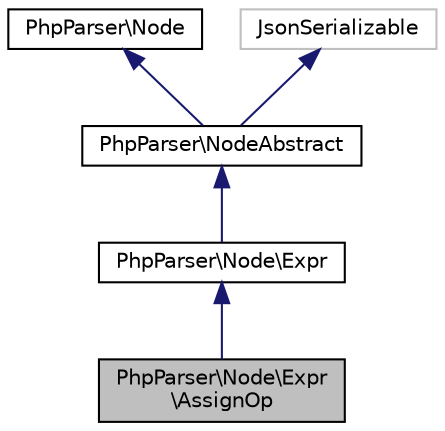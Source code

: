 digraph "PhpParser\Node\Expr\AssignOp"
{
  edge [fontname="Helvetica",fontsize="10",labelfontname="Helvetica",labelfontsize="10"];
  node [fontname="Helvetica",fontsize="10",shape=record];
  Node18 [label="PhpParser\\Node\\Expr\l\\AssignOp",height=0.2,width=0.4,color="black", fillcolor="grey75", style="filled", fontcolor="black"];
  Node19 -> Node18 [dir="back",color="midnightblue",fontsize="10",style="solid",fontname="Helvetica"];
  Node19 [label="PhpParser\\Node\\Expr",height=0.2,width=0.4,color="black", fillcolor="white", style="filled",URL="$classPhpParser_1_1Node_1_1Expr.html"];
  Node20 -> Node19 [dir="back",color="midnightblue",fontsize="10",style="solid",fontname="Helvetica"];
  Node20 [label="PhpParser\\NodeAbstract",height=0.2,width=0.4,color="black", fillcolor="white", style="filled",URL="$classPhpParser_1_1NodeAbstract.html"];
  Node21 -> Node20 [dir="back",color="midnightblue",fontsize="10",style="solid",fontname="Helvetica"];
  Node21 [label="PhpParser\\Node",height=0.2,width=0.4,color="black", fillcolor="white", style="filled",URL="$interfacePhpParser_1_1Node.html"];
  Node22 -> Node20 [dir="back",color="midnightblue",fontsize="10",style="solid",fontname="Helvetica"];
  Node22 [label="JsonSerializable",height=0.2,width=0.4,color="grey75", fillcolor="white", style="filled"];
}
